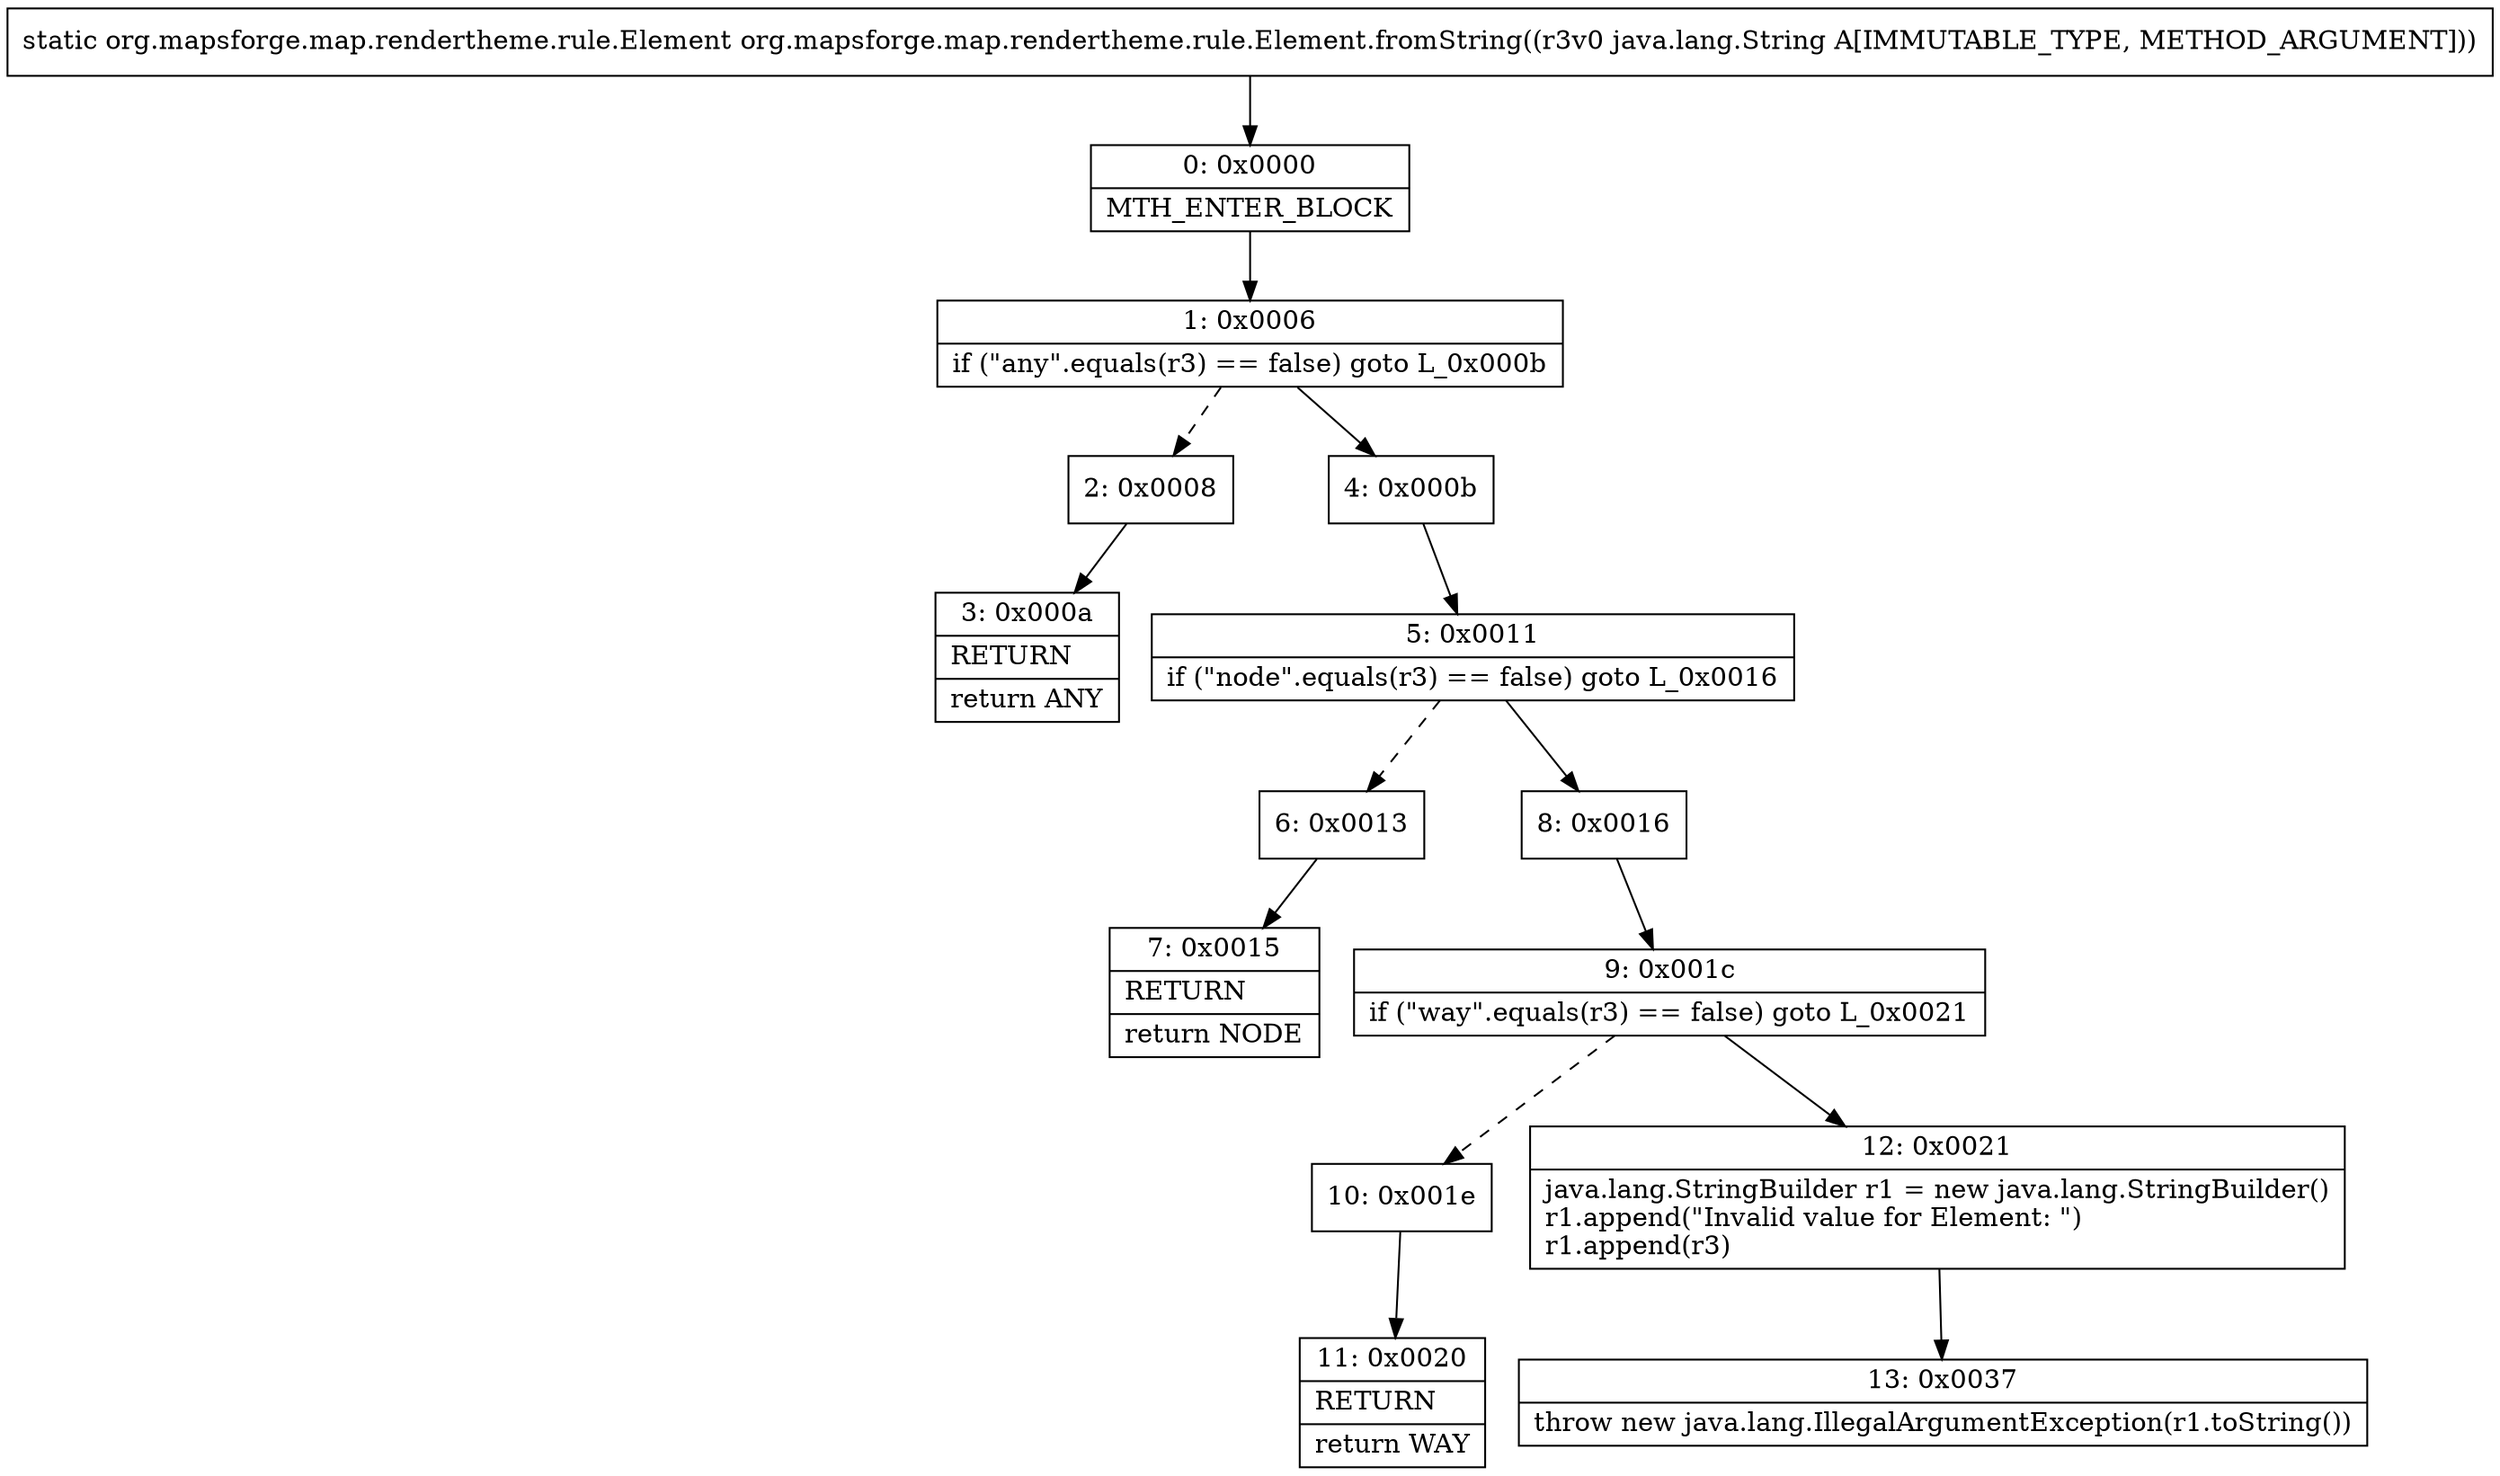 digraph "CFG fororg.mapsforge.map.rendertheme.rule.Element.fromString(Ljava\/lang\/String;)Lorg\/mapsforge\/map\/rendertheme\/rule\/Element;" {
Node_0 [shape=record,label="{0\:\ 0x0000|MTH_ENTER_BLOCK\l}"];
Node_1 [shape=record,label="{1\:\ 0x0006|if (\"any\".equals(r3) == false) goto L_0x000b\l}"];
Node_2 [shape=record,label="{2\:\ 0x0008}"];
Node_3 [shape=record,label="{3\:\ 0x000a|RETURN\l|return ANY\l}"];
Node_4 [shape=record,label="{4\:\ 0x000b}"];
Node_5 [shape=record,label="{5\:\ 0x0011|if (\"node\".equals(r3) == false) goto L_0x0016\l}"];
Node_6 [shape=record,label="{6\:\ 0x0013}"];
Node_7 [shape=record,label="{7\:\ 0x0015|RETURN\l|return NODE\l}"];
Node_8 [shape=record,label="{8\:\ 0x0016}"];
Node_9 [shape=record,label="{9\:\ 0x001c|if (\"way\".equals(r3) == false) goto L_0x0021\l}"];
Node_10 [shape=record,label="{10\:\ 0x001e}"];
Node_11 [shape=record,label="{11\:\ 0x0020|RETURN\l|return WAY\l}"];
Node_12 [shape=record,label="{12\:\ 0x0021|java.lang.StringBuilder r1 = new java.lang.StringBuilder()\lr1.append(\"Invalid value for Element: \")\lr1.append(r3)\l}"];
Node_13 [shape=record,label="{13\:\ 0x0037|throw new java.lang.IllegalArgumentException(r1.toString())\l}"];
MethodNode[shape=record,label="{static org.mapsforge.map.rendertheme.rule.Element org.mapsforge.map.rendertheme.rule.Element.fromString((r3v0 java.lang.String A[IMMUTABLE_TYPE, METHOD_ARGUMENT])) }"];
MethodNode -> Node_0;
Node_0 -> Node_1;
Node_1 -> Node_2[style=dashed];
Node_1 -> Node_4;
Node_2 -> Node_3;
Node_4 -> Node_5;
Node_5 -> Node_6[style=dashed];
Node_5 -> Node_8;
Node_6 -> Node_7;
Node_8 -> Node_9;
Node_9 -> Node_10[style=dashed];
Node_9 -> Node_12;
Node_10 -> Node_11;
Node_12 -> Node_13;
}

